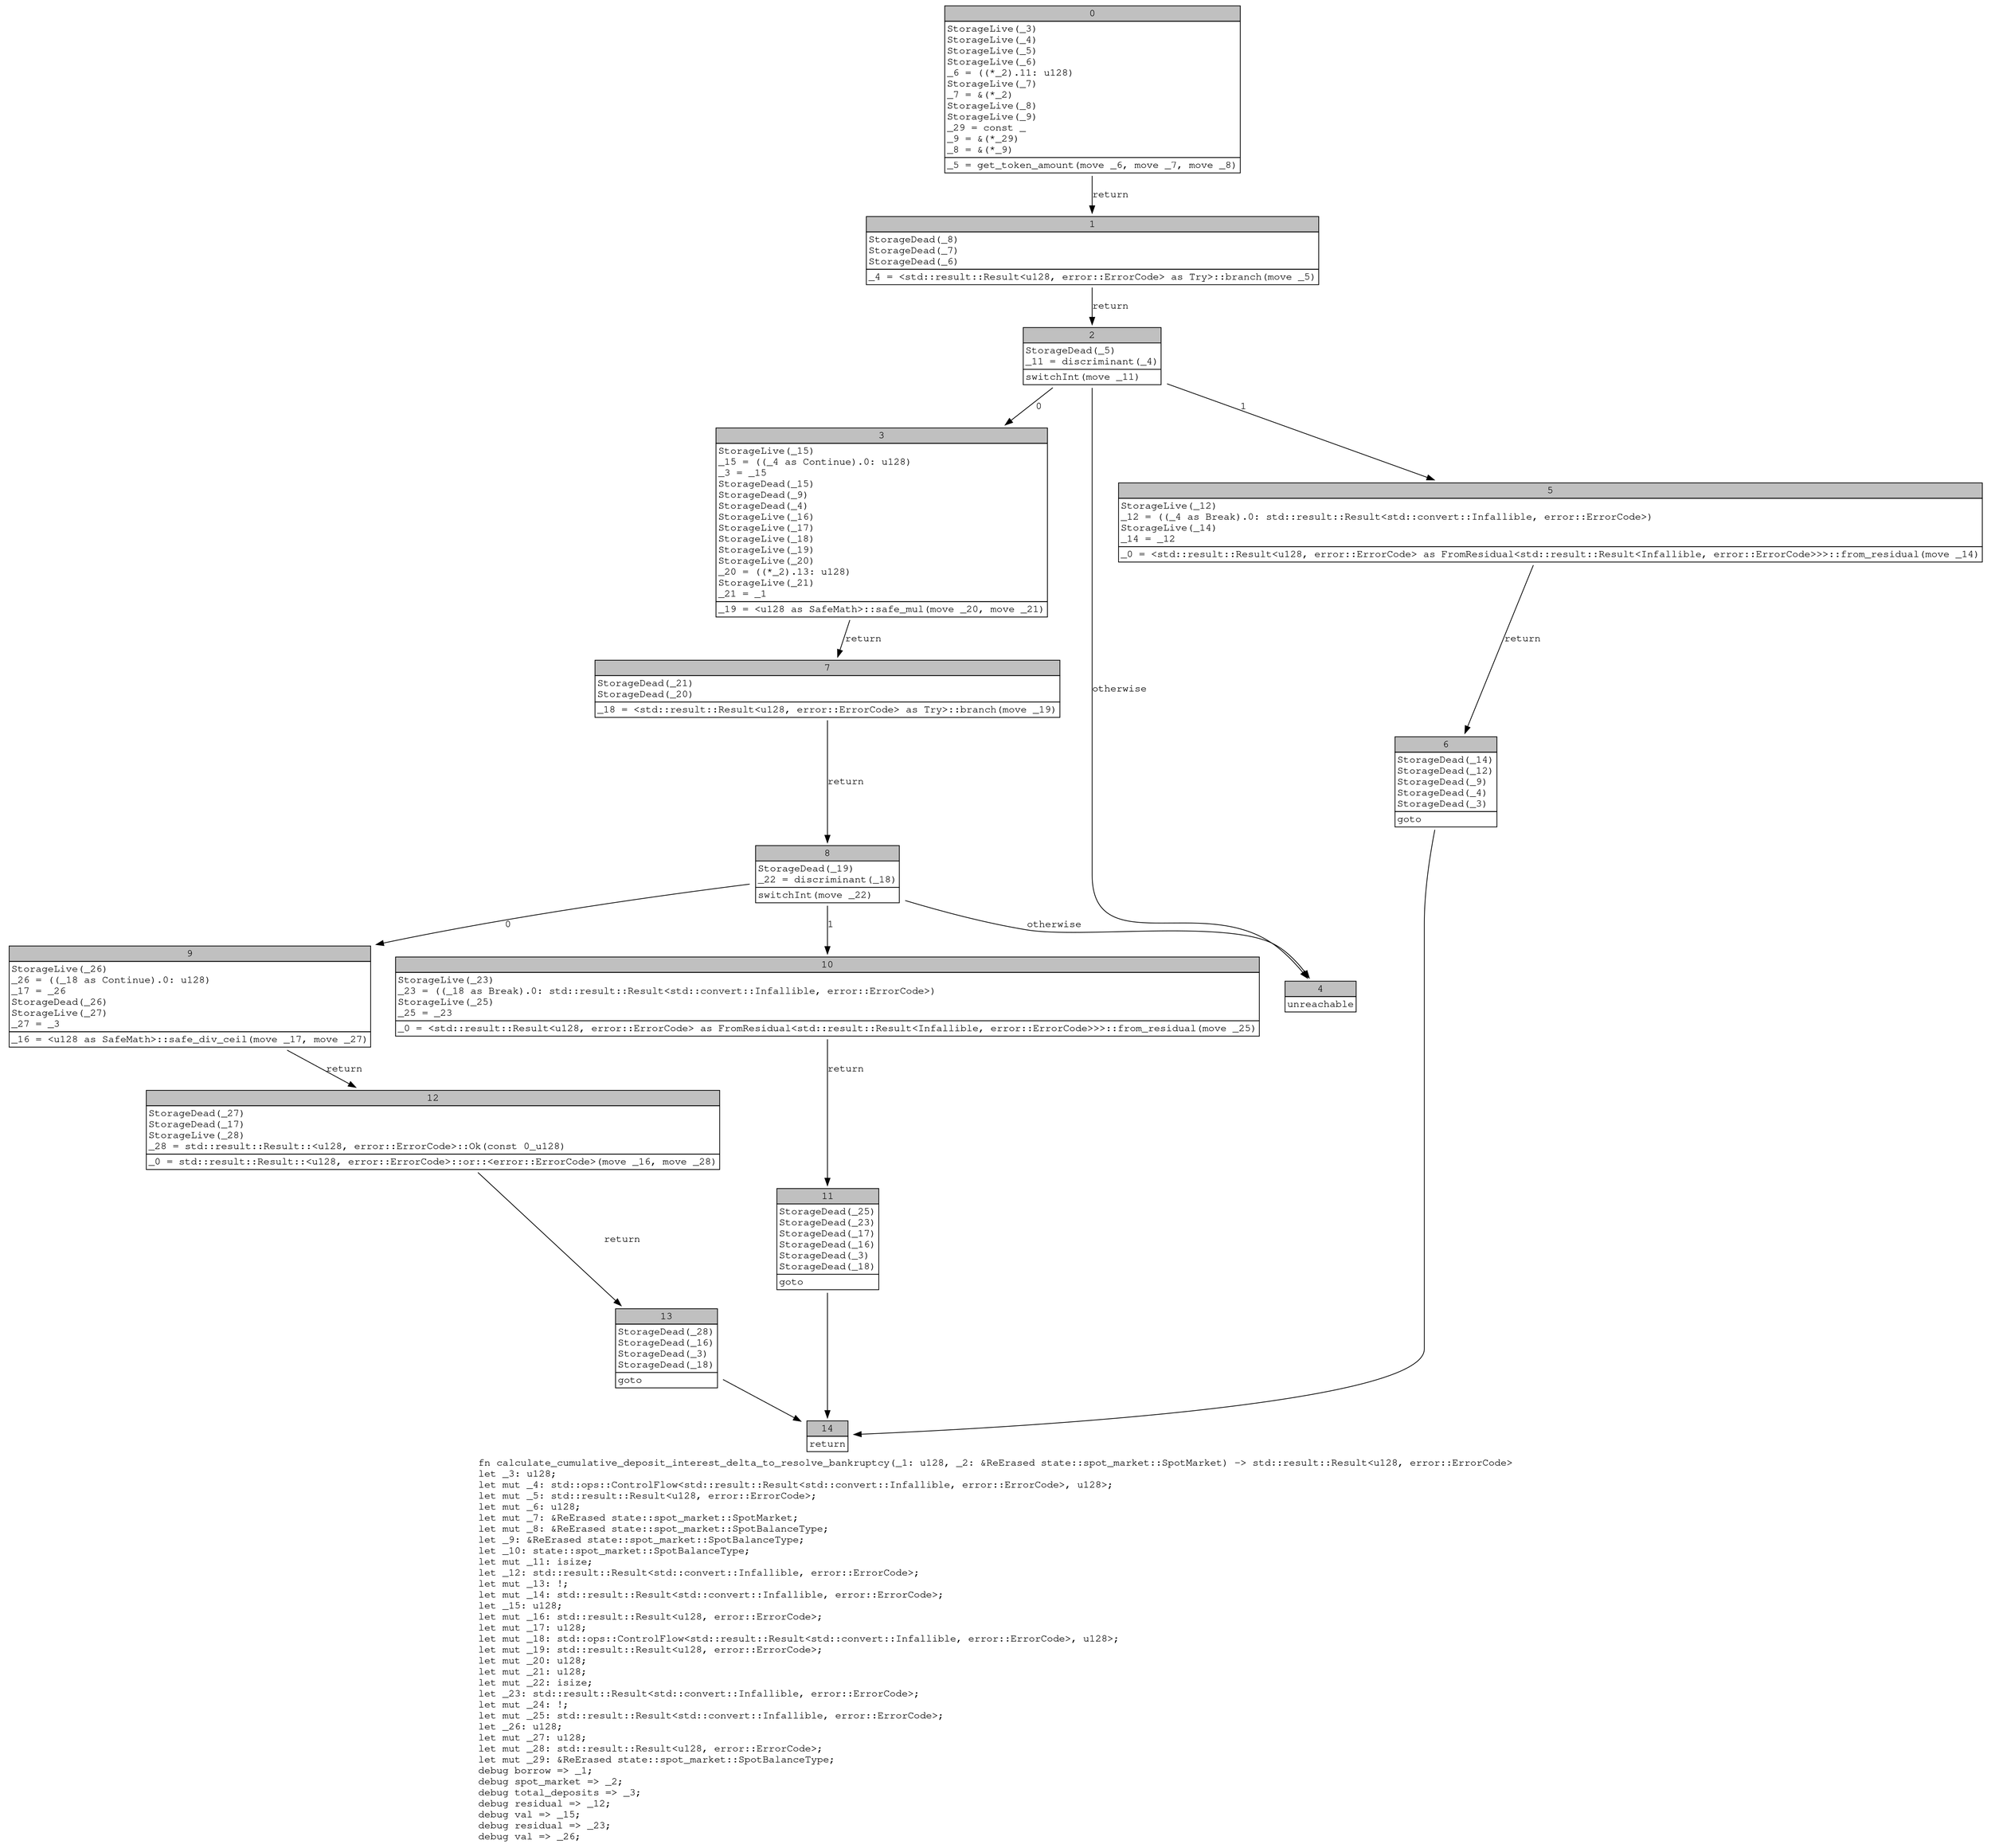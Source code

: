digraph Mir_0_2395 {
    graph [fontname="Courier, monospace"];
    node [fontname="Courier, monospace"];
    edge [fontname="Courier, monospace"];
    label=<fn calculate_cumulative_deposit_interest_delta_to_resolve_bankruptcy(_1: u128, _2: &amp;ReErased state::spot_market::SpotMarket) -&gt; std::result::Result&lt;u128, error::ErrorCode&gt;<br align="left"/>let _3: u128;<br align="left"/>let mut _4: std::ops::ControlFlow&lt;std::result::Result&lt;std::convert::Infallible, error::ErrorCode&gt;, u128&gt;;<br align="left"/>let mut _5: std::result::Result&lt;u128, error::ErrorCode&gt;;<br align="left"/>let mut _6: u128;<br align="left"/>let mut _7: &amp;ReErased state::spot_market::SpotMarket;<br align="left"/>let mut _8: &amp;ReErased state::spot_market::SpotBalanceType;<br align="left"/>let _9: &amp;ReErased state::spot_market::SpotBalanceType;<br align="left"/>let _10: state::spot_market::SpotBalanceType;<br align="left"/>let mut _11: isize;<br align="left"/>let _12: std::result::Result&lt;std::convert::Infallible, error::ErrorCode&gt;;<br align="left"/>let mut _13: !;<br align="left"/>let mut _14: std::result::Result&lt;std::convert::Infallible, error::ErrorCode&gt;;<br align="left"/>let _15: u128;<br align="left"/>let mut _16: std::result::Result&lt;u128, error::ErrorCode&gt;;<br align="left"/>let mut _17: u128;<br align="left"/>let mut _18: std::ops::ControlFlow&lt;std::result::Result&lt;std::convert::Infallible, error::ErrorCode&gt;, u128&gt;;<br align="left"/>let mut _19: std::result::Result&lt;u128, error::ErrorCode&gt;;<br align="left"/>let mut _20: u128;<br align="left"/>let mut _21: u128;<br align="left"/>let mut _22: isize;<br align="left"/>let _23: std::result::Result&lt;std::convert::Infallible, error::ErrorCode&gt;;<br align="left"/>let mut _24: !;<br align="left"/>let mut _25: std::result::Result&lt;std::convert::Infallible, error::ErrorCode&gt;;<br align="left"/>let _26: u128;<br align="left"/>let mut _27: u128;<br align="left"/>let mut _28: std::result::Result&lt;u128, error::ErrorCode&gt;;<br align="left"/>let mut _29: &amp;ReErased state::spot_market::SpotBalanceType;<br align="left"/>debug borrow =&gt; _1;<br align="left"/>debug spot_market =&gt; _2;<br align="left"/>debug total_deposits =&gt; _3;<br align="left"/>debug residual =&gt; _12;<br align="left"/>debug val =&gt; _15;<br align="left"/>debug residual =&gt; _23;<br align="left"/>debug val =&gt; _26;<br align="left"/>>;
    bb0__0_2395 [shape="none", label=<<table border="0" cellborder="1" cellspacing="0"><tr><td bgcolor="gray" align="center" colspan="1">0</td></tr><tr><td align="left" balign="left">StorageLive(_3)<br/>StorageLive(_4)<br/>StorageLive(_5)<br/>StorageLive(_6)<br/>_6 = ((*_2).11: u128)<br/>StorageLive(_7)<br/>_7 = &amp;(*_2)<br/>StorageLive(_8)<br/>StorageLive(_9)<br/>_29 = const _<br/>_9 = &amp;(*_29)<br/>_8 = &amp;(*_9)<br/></td></tr><tr><td align="left">_5 = get_token_amount(move _6, move _7, move _8)</td></tr></table>>];
    bb1__0_2395 [shape="none", label=<<table border="0" cellborder="1" cellspacing="0"><tr><td bgcolor="gray" align="center" colspan="1">1</td></tr><tr><td align="left" balign="left">StorageDead(_8)<br/>StorageDead(_7)<br/>StorageDead(_6)<br/></td></tr><tr><td align="left">_4 = &lt;std::result::Result&lt;u128, error::ErrorCode&gt; as Try&gt;::branch(move _5)</td></tr></table>>];
    bb2__0_2395 [shape="none", label=<<table border="0" cellborder="1" cellspacing="0"><tr><td bgcolor="gray" align="center" colspan="1">2</td></tr><tr><td align="left" balign="left">StorageDead(_5)<br/>_11 = discriminant(_4)<br/></td></tr><tr><td align="left">switchInt(move _11)</td></tr></table>>];
    bb3__0_2395 [shape="none", label=<<table border="0" cellborder="1" cellspacing="0"><tr><td bgcolor="gray" align="center" colspan="1">3</td></tr><tr><td align="left" balign="left">StorageLive(_15)<br/>_15 = ((_4 as Continue).0: u128)<br/>_3 = _15<br/>StorageDead(_15)<br/>StorageDead(_9)<br/>StorageDead(_4)<br/>StorageLive(_16)<br/>StorageLive(_17)<br/>StorageLive(_18)<br/>StorageLive(_19)<br/>StorageLive(_20)<br/>_20 = ((*_2).13: u128)<br/>StorageLive(_21)<br/>_21 = _1<br/></td></tr><tr><td align="left">_19 = &lt;u128 as SafeMath&gt;::safe_mul(move _20, move _21)</td></tr></table>>];
    bb4__0_2395 [shape="none", label=<<table border="0" cellborder="1" cellspacing="0"><tr><td bgcolor="gray" align="center" colspan="1">4</td></tr><tr><td align="left">unreachable</td></tr></table>>];
    bb5__0_2395 [shape="none", label=<<table border="0" cellborder="1" cellspacing="0"><tr><td bgcolor="gray" align="center" colspan="1">5</td></tr><tr><td align="left" balign="left">StorageLive(_12)<br/>_12 = ((_4 as Break).0: std::result::Result&lt;std::convert::Infallible, error::ErrorCode&gt;)<br/>StorageLive(_14)<br/>_14 = _12<br/></td></tr><tr><td align="left">_0 = &lt;std::result::Result&lt;u128, error::ErrorCode&gt; as FromResidual&lt;std::result::Result&lt;Infallible, error::ErrorCode&gt;&gt;&gt;::from_residual(move _14)</td></tr></table>>];
    bb6__0_2395 [shape="none", label=<<table border="0" cellborder="1" cellspacing="0"><tr><td bgcolor="gray" align="center" colspan="1">6</td></tr><tr><td align="left" balign="left">StorageDead(_14)<br/>StorageDead(_12)<br/>StorageDead(_9)<br/>StorageDead(_4)<br/>StorageDead(_3)<br/></td></tr><tr><td align="left">goto</td></tr></table>>];
    bb7__0_2395 [shape="none", label=<<table border="0" cellborder="1" cellspacing="0"><tr><td bgcolor="gray" align="center" colspan="1">7</td></tr><tr><td align="left" balign="left">StorageDead(_21)<br/>StorageDead(_20)<br/></td></tr><tr><td align="left">_18 = &lt;std::result::Result&lt;u128, error::ErrorCode&gt; as Try&gt;::branch(move _19)</td></tr></table>>];
    bb8__0_2395 [shape="none", label=<<table border="0" cellborder="1" cellspacing="0"><tr><td bgcolor="gray" align="center" colspan="1">8</td></tr><tr><td align="left" balign="left">StorageDead(_19)<br/>_22 = discriminant(_18)<br/></td></tr><tr><td align="left">switchInt(move _22)</td></tr></table>>];
    bb9__0_2395 [shape="none", label=<<table border="0" cellborder="1" cellspacing="0"><tr><td bgcolor="gray" align="center" colspan="1">9</td></tr><tr><td align="left" balign="left">StorageLive(_26)<br/>_26 = ((_18 as Continue).0: u128)<br/>_17 = _26<br/>StorageDead(_26)<br/>StorageLive(_27)<br/>_27 = _3<br/></td></tr><tr><td align="left">_16 = &lt;u128 as SafeMath&gt;::safe_div_ceil(move _17, move _27)</td></tr></table>>];
    bb10__0_2395 [shape="none", label=<<table border="0" cellborder="1" cellspacing="0"><tr><td bgcolor="gray" align="center" colspan="1">10</td></tr><tr><td align="left" balign="left">StorageLive(_23)<br/>_23 = ((_18 as Break).0: std::result::Result&lt;std::convert::Infallible, error::ErrorCode&gt;)<br/>StorageLive(_25)<br/>_25 = _23<br/></td></tr><tr><td align="left">_0 = &lt;std::result::Result&lt;u128, error::ErrorCode&gt; as FromResidual&lt;std::result::Result&lt;Infallible, error::ErrorCode&gt;&gt;&gt;::from_residual(move _25)</td></tr></table>>];
    bb11__0_2395 [shape="none", label=<<table border="0" cellborder="1" cellspacing="0"><tr><td bgcolor="gray" align="center" colspan="1">11</td></tr><tr><td align="left" balign="left">StorageDead(_25)<br/>StorageDead(_23)<br/>StorageDead(_17)<br/>StorageDead(_16)<br/>StorageDead(_3)<br/>StorageDead(_18)<br/></td></tr><tr><td align="left">goto</td></tr></table>>];
    bb12__0_2395 [shape="none", label=<<table border="0" cellborder="1" cellspacing="0"><tr><td bgcolor="gray" align="center" colspan="1">12</td></tr><tr><td align="left" balign="left">StorageDead(_27)<br/>StorageDead(_17)<br/>StorageLive(_28)<br/>_28 = std::result::Result::&lt;u128, error::ErrorCode&gt;::Ok(const 0_u128)<br/></td></tr><tr><td align="left">_0 = std::result::Result::&lt;u128, error::ErrorCode&gt;::or::&lt;error::ErrorCode&gt;(move _16, move _28)</td></tr></table>>];
    bb13__0_2395 [shape="none", label=<<table border="0" cellborder="1" cellspacing="0"><tr><td bgcolor="gray" align="center" colspan="1">13</td></tr><tr><td align="left" balign="left">StorageDead(_28)<br/>StorageDead(_16)<br/>StorageDead(_3)<br/>StorageDead(_18)<br/></td></tr><tr><td align="left">goto</td></tr></table>>];
    bb14__0_2395 [shape="none", label=<<table border="0" cellborder="1" cellspacing="0"><tr><td bgcolor="gray" align="center" colspan="1">14</td></tr><tr><td align="left">return</td></tr></table>>];
    bb0__0_2395 -> bb1__0_2395 [label="return"];
    bb1__0_2395 -> bb2__0_2395 [label="return"];
    bb2__0_2395 -> bb3__0_2395 [label="0"];
    bb2__0_2395 -> bb5__0_2395 [label="1"];
    bb2__0_2395 -> bb4__0_2395 [label="otherwise"];
    bb3__0_2395 -> bb7__0_2395 [label="return"];
    bb5__0_2395 -> bb6__0_2395 [label="return"];
    bb6__0_2395 -> bb14__0_2395 [label=""];
    bb7__0_2395 -> bb8__0_2395 [label="return"];
    bb8__0_2395 -> bb9__0_2395 [label="0"];
    bb8__0_2395 -> bb10__0_2395 [label="1"];
    bb8__0_2395 -> bb4__0_2395 [label="otherwise"];
    bb9__0_2395 -> bb12__0_2395 [label="return"];
    bb10__0_2395 -> bb11__0_2395 [label="return"];
    bb11__0_2395 -> bb14__0_2395 [label=""];
    bb12__0_2395 -> bb13__0_2395 [label="return"];
    bb13__0_2395 -> bb14__0_2395 [label=""];
}
